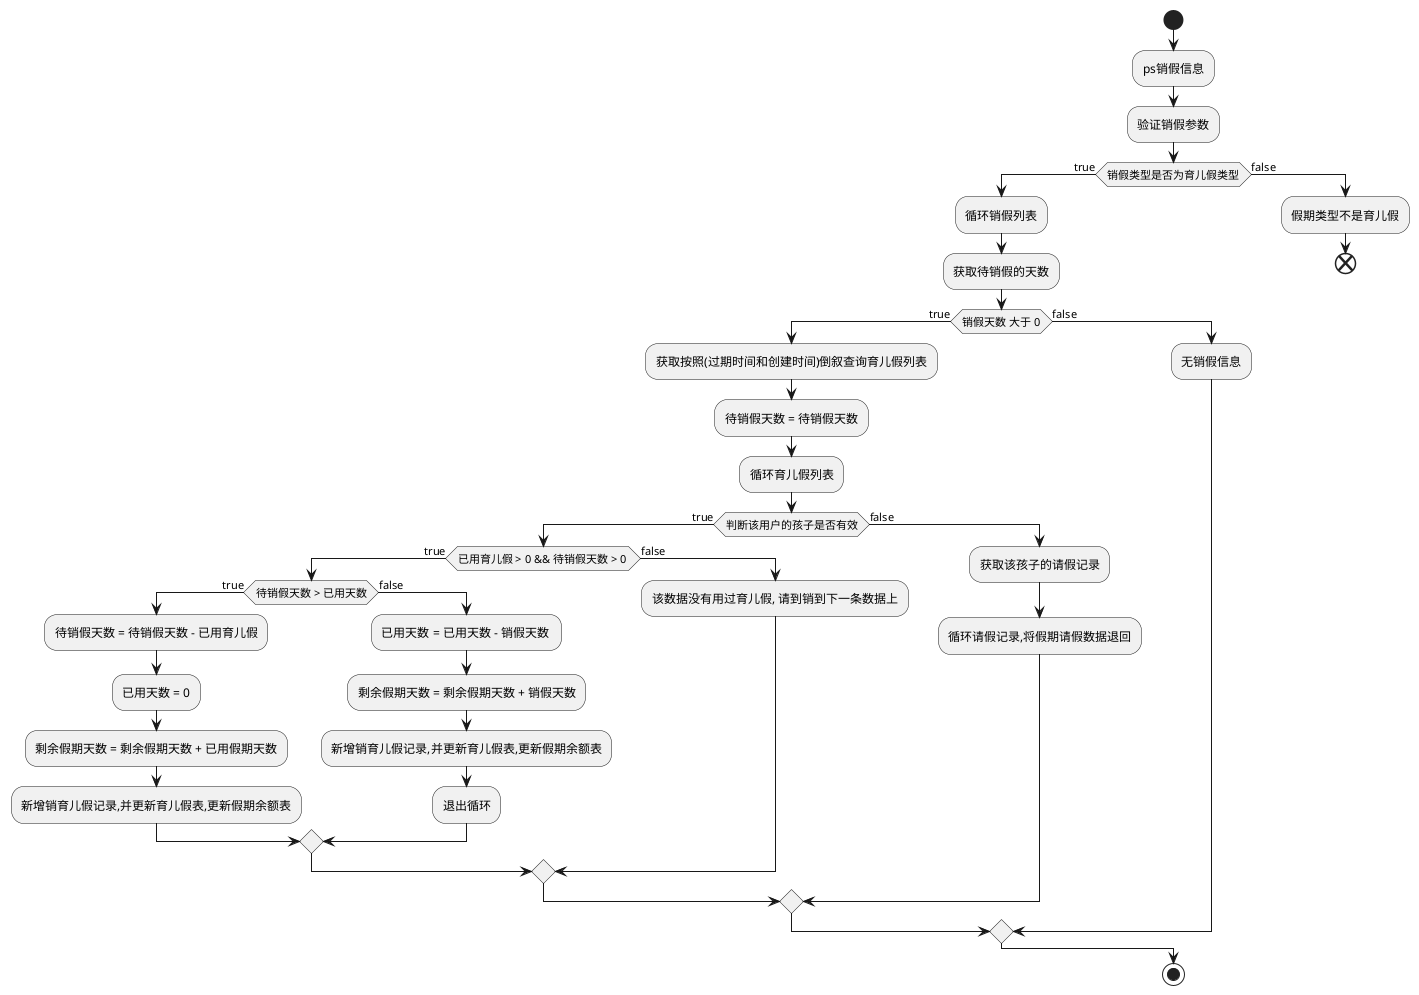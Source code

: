 @startuml
start
:ps销假信息;
:验证销假参数;
if(销假类型是否为育儿假类型)then(true)
:循环销假列表;
:获取待销假的天数;
if (销假天数 大于 0) then (true)
:获取按照(过期时间和创建时间)倒叙查询育儿假列表;
:待销假天数 = 待销假天数;
:循环育儿假列表;
if(判断该用户的孩子是否有效)then(true)
if (已用育儿假 > 0 && 待销假天数 > 0 ) then (true)
if(待销假天数 > 已用天数) then (true)
:待销假天数 = 待销假天数 - 已用育儿假;
:已用天数 = 0;
:剩余假期天数 = 剩余假期天数 + 已用假期天数;
:新增销育儿假记录,并更新育儿假表,更新假期余额表;
else(false)
:已用天数 = 已用天数 - 销假天数 ;
:剩余假期天数 = 剩余假期天数 + 销假天数;
:新增销育儿假记录,并更新育儿假表,更新假期余额表;
:退出循环;
endif
else (false)
:该数据没有用过育儿假, 请到销到下一条数据上;
endif
else (false)
:获取该孩子的请假记录;
:循环请假记录,将假期请假数据退回;
endif
else (false)
:无销假信息;
endif
else (false)
:假期类型不是育儿假;
end
endif
stop
@enduml